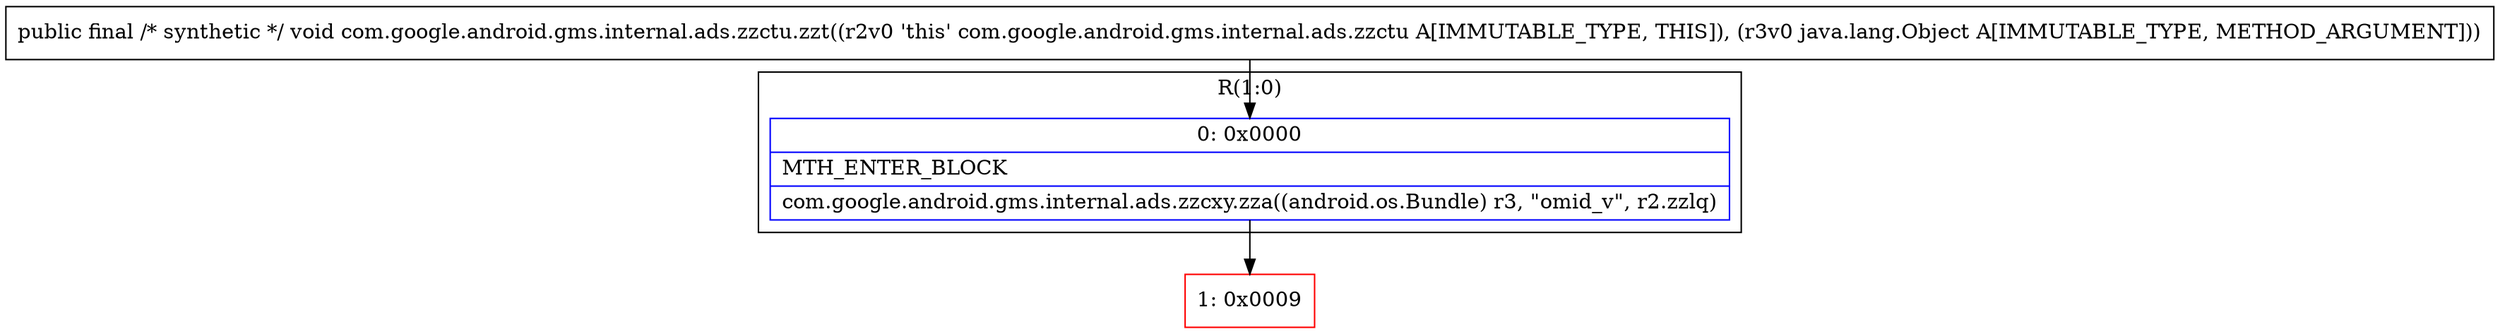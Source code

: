 digraph "CFG forcom.google.android.gms.internal.ads.zzctu.zzt(Ljava\/lang\/Object;)V" {
subgraph cluster_Region_2135876023 {
label = "R(1:0)";
node [shape=record,color=blue];
Node_0 [shape=record,label="{0\:\ 0x0000|MTH_ENTER_BLOCK\l|com.google.android.gms.internal.ads.zzcxy.zza((android.os.Bundle) r3, \"omid_v\", r2.zzlq)\l}"];
}
Node_1 [shape=record,color=red,label="{1\:\ 0x0009}"];
MethodNode[shape=record,label="{public final \/* synthetic *\/ void com.google.android.gms.internal.ads.zzctu.zzt((r2v0 'this' com.google.android.gms.internal.ads.zzctu A[IMMUTABLE_TYPE, THIS]), (r3v0 java.lang.Object A[IMMUTABLE_TYPE, METHOD_ARGUMENT])) }"];
MethodNode -> Node_0;
Node_0 -> Node_1;
}

